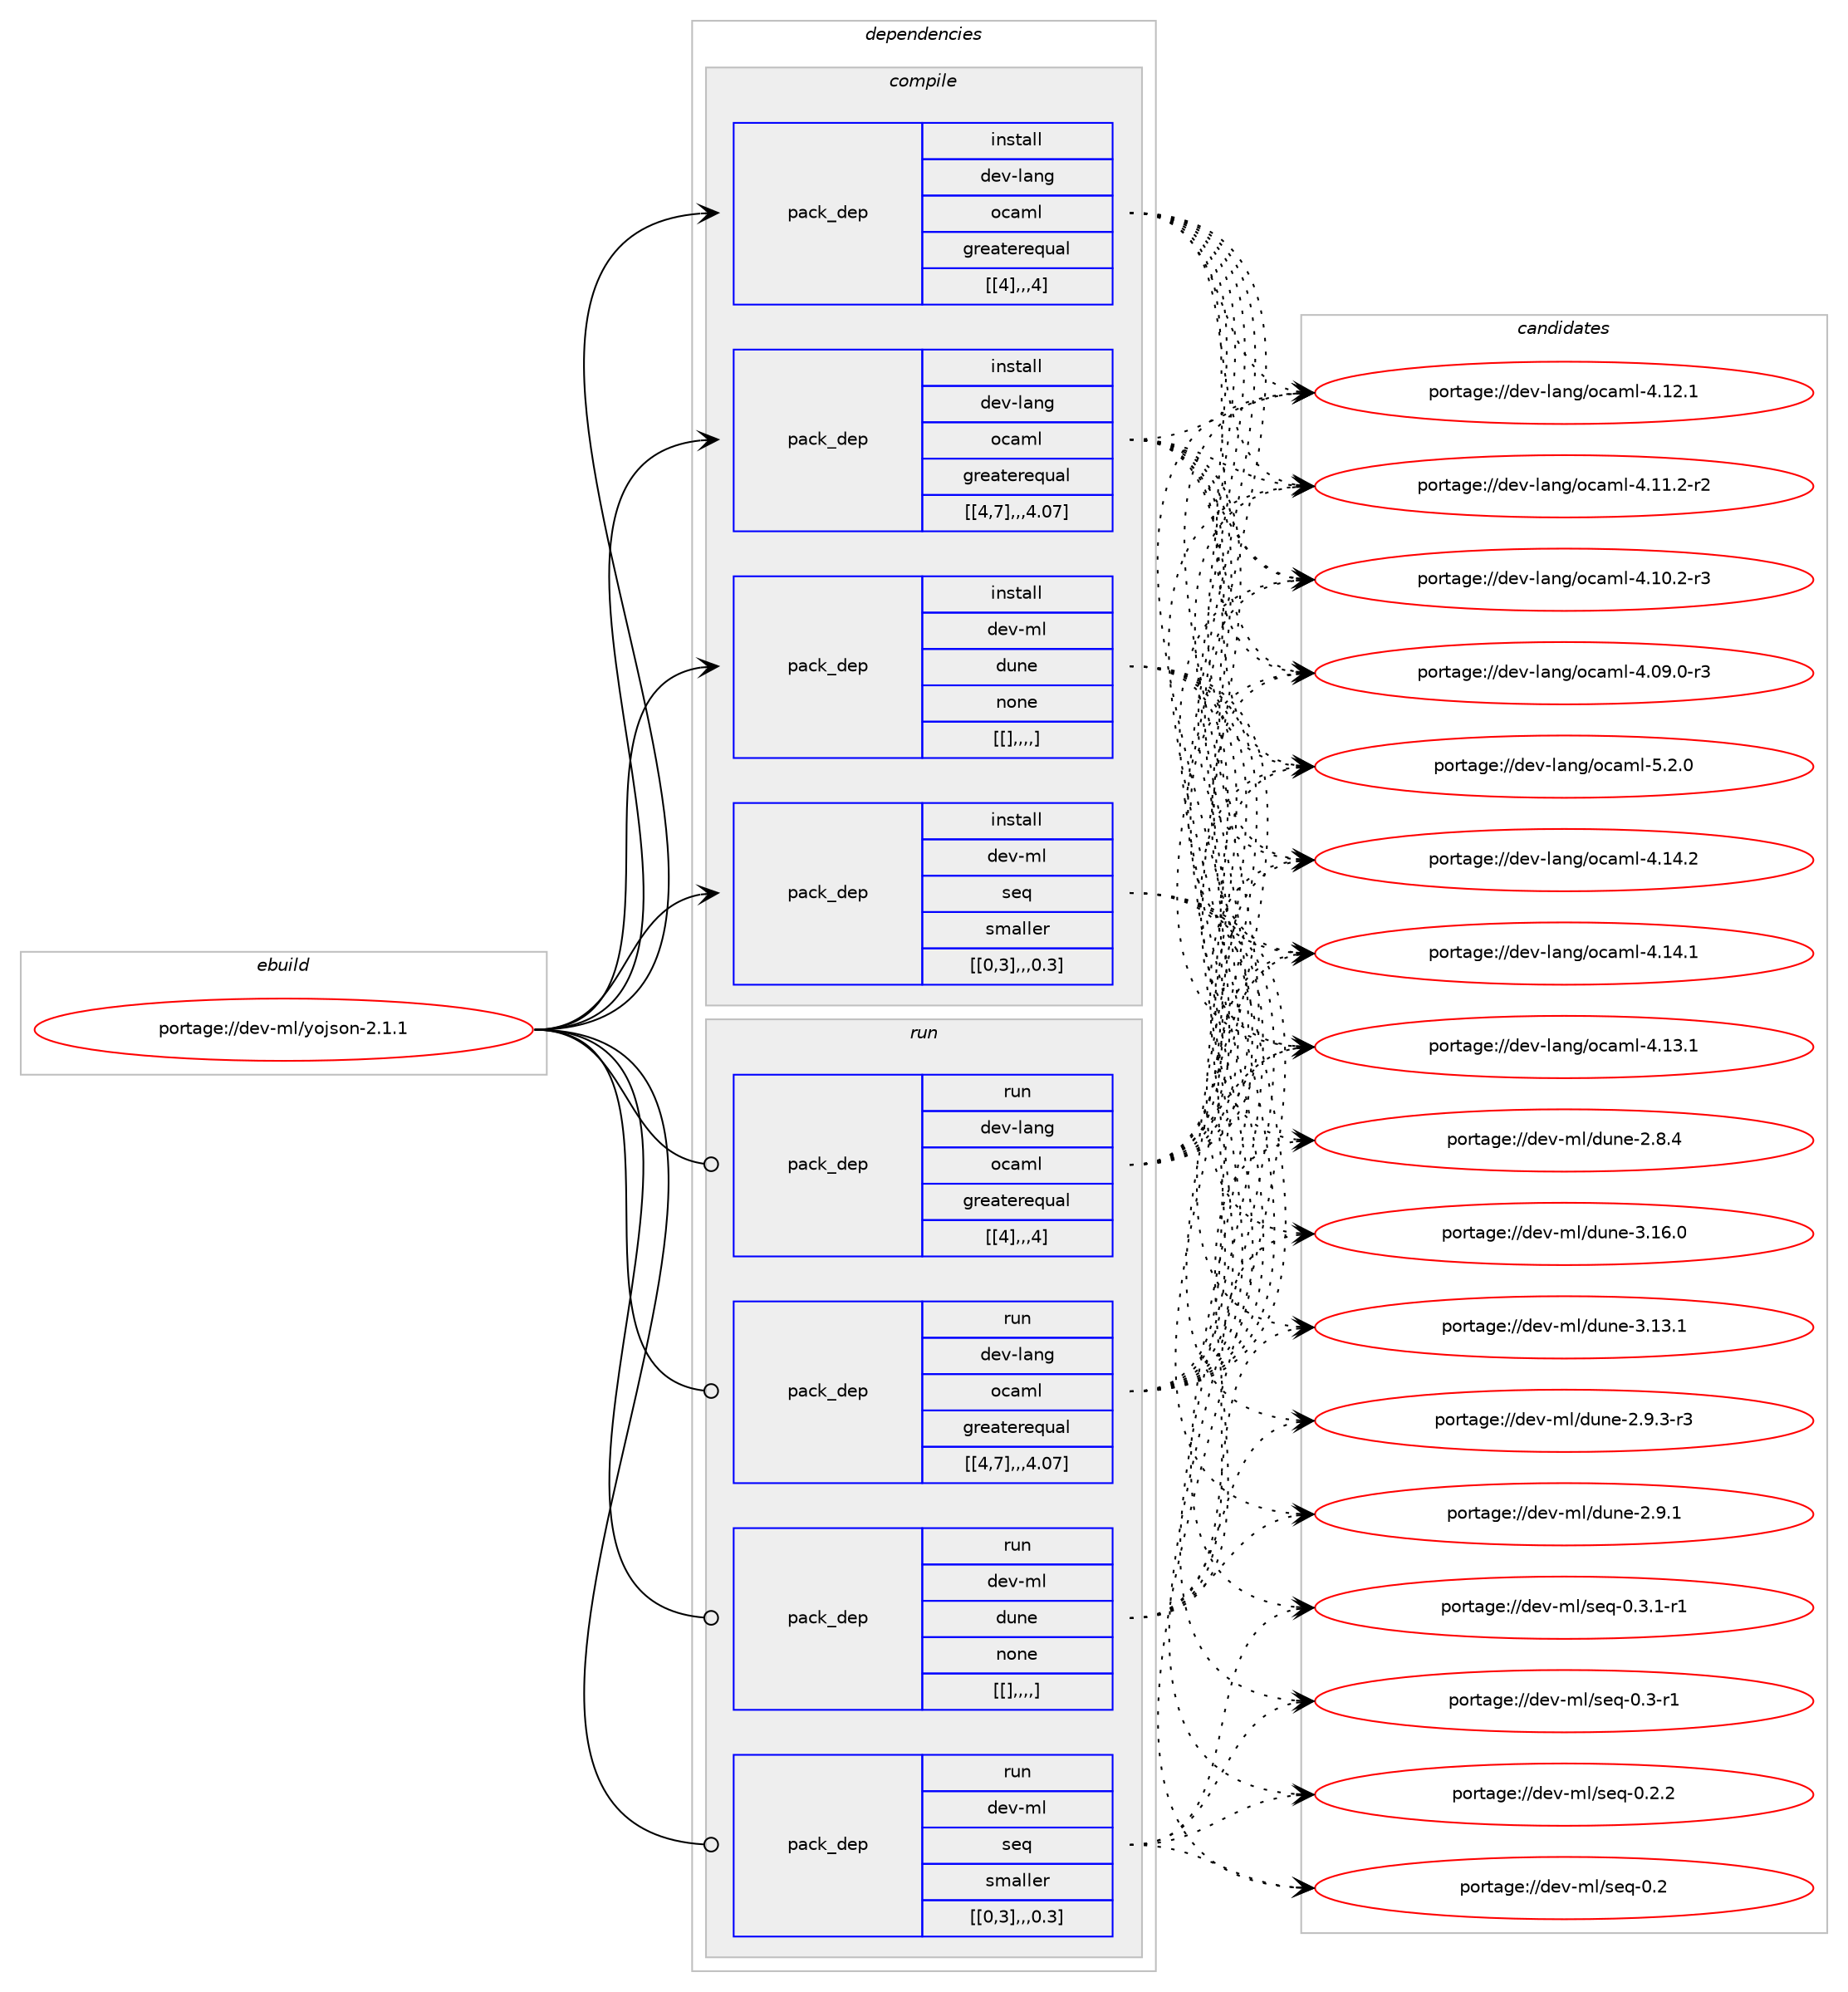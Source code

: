 digraph prolog {

# *************
# Graph options
# *************

newrank=true;
concentrate=true;
compound=true;
graph [rankdir=LR,fontname=Helvetica,fontsize=10,ranksep=1.5];#, ranksep=2.5, nodesep=0.2];
edge  [arrowhead=vee];
node  [fontname=Helvetica,fontsize=10];

# **********
# The ebuild
# **********

subgraph cluster_leftcol {
color=gray;
label=<<i>ebuild</i>>;
id [label="portage://dev-ml/yojson-2.1.1", color=red, width=4, href="../dev-ml/yojson-2.1.1.svg"];
}

# ****************
# The dependencies
# ****************

subgraph cluster_midcol {
color=gray;
label=<<i>dependencies</i>>;
subgraph cluster_compile {
fillcolor="#eeeeee";
style=filled;
label=<<i>compile</i>>;
subgraph pack94830 {
dependency126286 [label=<<TABLE BORDER="0" CELLBORDER="1" CELLSPACING="0" CELLPADDING="4" WIDTH="220"><TR><TD ROWSPAN="6" CELLPADDING="30">pack_dep</TD></TR><TR><TD WIDTH="110">install</TD></TR><TR><TD>dev-lang</TD></TR><TR><TD>ocaml</TD></TR><TR><TD>greaterequal</TD></TR><TR><TD>[[4],,,4]</TD></TR></TABLE>>, shape=none, color=blue];
}
id:e -> dependency126286:w [weight=20,style="solid",arrowhead="vee"];
subgraph pack94831 {
dependency126287 [label=<<TABLE BORDER="0" CELLBORDER="1" CELLSPACING="0" CELLPADDING="4" WIDTH="220"><TR><TD ROWSPAN="6" CELLPADDING="30">pack_dep</TD></TR><TR><TD WIDTH="110">install</TD></TR><TR><TD>dev-lang</TD></TR><TR><TD>ocaml</TD></TR><TR><TD>greaterequal</TD></TR><TR><TD>[[4,7],,,4.07]</TD></TR></TABLE>>, shape=none, color=blue];
}
id:e -> dependency126287:w [weight=20,style="solid",arrowhead="vee"];
subgraph pack94832 {
dependency126288 [label=<<TABLE BORDER="0" CELLBORDER="1" CELLSPACING="0" CELLPADDING="4" WIDTH="220"><TR><TD ROWSPAN="6" CELLPADDING="30">pack_dep</TD></TR><TR><TD WIDTH="110">install</TD></TR><TR><TD>dev-ml</TD></TR><TR><TD>dune</TD></TR><TR><TD>none</TD></TR><TR><TD>[[],,,,]</TD></TR></TABLE>>, shape=none, color=blue];
}
id:e -> dependency126288:w [weight=20,style="solid",arrowhead="vee"];
subgraph pack94833 {
dependency126289 [label=<<TABLE BORDER="0" CELLBORDER="1" CELLSPACING="0" CELLPADDING="4" WIDTH="220"><TR><TD ROWSPAN="6" CELLPADDING="30">pack_dep</TD></TR><TR><TD WIDTH="110">install</TD></TR><TR><TD>dev-ml</TD></TR><TR><TD>seq</TD></TR><TR><TD>smaller</TD></TR><TR><TD>[[0,3],,,0.3]</TD></TR></TABLE>>, shape=none, color=blue];
}
id:e -> dependency126289:w [weight=20,style="solid",arrowhead="vee"];
}
subgraph cluster_compileandrun {
fillcolor="#eeeeee";
style=filled;
label=<<i>compile and run</i>>;
}
subgraph cluster_run {
fillcolor="#eeeeee";
style=filled;
label=<<i>run</i>>;
subgraph pack94834 {
dependency126290 [label=<<TABLE BORDER="0" CELLBORDER="1" CELLSPACING="0" CELLPADDING="4" WIDTH="220"><TR><TD ROWSPAN="6" CELLPADDING="30">pack_dep</TD></TR><TR><TD WIDTH="110">run</TD></TR><TR><TD>dev-lang</TD></TR><TR><TD>ocaml</TD></TR><TR><TD>greaterequal</TD></TR><TR><TD>[[4],,,4]</TD></TR></TABLE>>, shape=none, color=blue];
}
id:e -> dependency126290:w [weight=20,style="solid",arrowhead="odot"];
subgraph pack94835 {
dependency126291 [label=<<TABLE BORDER="0" CELLBORDER="1" CELLSPACING="0" CELLPADDING="4" WIDTH="220"><TR><TD ROWSPAN="6" CELLPADDING="30">pack_dep</TD></TR><TR><TD WIDTH="110">run</TD></TR><TR><TD>dev-lang</TD></TR><TR><TD>ocaml</TD></TR><TR><TD>greaterequal</TD></TR><TR><TD>[[4,7],,,4.07]</TD></TR></TABLE>>, shape=none, color=blue];
}
id:e -> dependency126291:w [weight=20,style="solid",arrowhead="odot"];
subgraph pack94836 {
dependency126292 [label=<<TABLE BORDER="0" CELLBORDER="1" CELLSPACING="0" CELLPADDING="4" WIDTH="220"><TR><TD ROWSPAN="6" CELLPADDING="30">pack_dep</TD></TR><TR><TD WIDTH="110">run</TD></TR><TR><TD>dev-ml</TD></TR><TR><TD>dune</TD></TR><TR><TD>none</TD></TR><TR><TD>[[],,,,]</TD></TR></TABLE>>, shape=none, color=blue];
}
id:e -> dependency126292:w [weight=20,style="solid",arrowhead="odot"];
subgraph pack94837 {
dependency126293 [label=<<TABLE BORDER="0" CELLBORDER="1" CELLSPACING="0" CELLPADDING="4" WIDTH="220"><TR><TD ROWSPAN="6" CELLPADDING="30">pack_dep</TD></TR><TR><TD WIDTH="110">run</TD></TR><TR><TD>dev-ml</TD></TR><TR><TD>seq</TD></TR><TR><TD>smaller</TD></TR><TR><TD>[[0,3],,,0.3]</TD></TR></TABLE>>, shape=none, color=blue];
}
id:e -> dependency126293:w [weight=20,style="solid",arrowhead="odot"];
}
}

# **************
# The candidates
# **************

subgraph cluster_choices {
rank=same;
color=gray;
label=<<i>candidates</i>>;

subgraph choice94830 {
color=black;
nodesep=1;
choice1001011184510897110103471119997109108455346504648 [label="portage://dev-lang/ocaml-5.2.0", color=red, width=4,href="../dev-lang/ocaml-5.2.0.svg"];
choice100101118451089711010347111999710910845524649524650 [label="portage://dev-lang/ocaml-4.14.2", color=red, width=4,href="../dev-lang/ocaml-4.14.2.svg"];
choice100101118451089711010347111999710910845524649524649 [label="portage://dev-lang/ocaml-4.14.1", color=red, width=4,href="../dev-lang/ocaml-4.14.1.svg"];
choice100101118451089711010347111999710910845524649514649 [label="portage://dev-lang/ocaml-4.13.1", color=red, width=4,href="../dev-lang/ocaml-4.13.1.svg"];
choice100101118451089711010347111999710910845524649504649 [label="portage://dev-lang/ocaml-4.12.1", color=red, width=4,href="../dev-lang/ocaml-4.12.1.svg"];
choice1001011184510897110103471119997109108455246494946504511450 [label="portage://dev-lang/ocaml-4.11.2-r2", color=red, width=4,href="../dev-lang/ocaml-4.11.2-r2.svg"];
choice1001011184510897110103471119997109108455246494846504511451 [label="portage://dev-lang/ocaml-4.10.2-r3", color=red, width=4,href="../dev-lang/ocaml-4.10.2-r3.svg"];
choice1001011184510897110103471119997109108455246485746484511451 [label="portage://dev-lang/ocaml-4.09.0-r3", color=red, width=4,href="../dev-lang/ocaml-4.09.0-r3.svg"];
dependency126286:e -> choice1001011184510897110103471119997109108455346504648:w [style=dotted,weight="100"];
dependency126286:e -> choice100101118451089711010347111999710910845524649524650:w [style=dotted,weight="100"];
dependency126286:e -> choice100101118451089711010347111999710910845524649524649:w [style=dotted,weight="100"];
dependency126286:e -> choice100101118451089711010347111999710910845524649514649:w [style=dotted,weight="100"];
dependency126286:e -> choice100101118451089711010347111999710910845524649504649:w [style=dotted,weight="100"];
dependency126286:e -> choice1001011184510897110103471119997109108455246494946504511450:w [style=dotted,weight="100"];
dependency126286:e -> choice1001011184510897110103471119997109108455246494846504511451:w [style=dotted,weight="100"];
dependency126286:e -> choice1001011184510897110103471119997109108455246485746484511451:w [style=dotted,weight="100"];
}
subgraph choice94831 {
color=black;
nodesep=1;
choice1001011184510897110103471119997109108455346504648 [label="portage://dev-lang/ocaml-5.2.0", color=red, width=4,href="../dev-lang/ocaml-5.2.0.svg"];
choice100101118451089711010347111999710910845524649524650 [label="portage://dev-lang/ocaml-4.14.2", color=red, width=4,href="../dev-lang/ocaml-4.14.2.svg"];
choice100101118451089711010347111999710910845524649524649 [label="portage://dev-lang/ocaml-4.14.1", color=red, width=4,href="../dev-lang/ocaml-4.14.1.svg"];
choice100101118451089711010347111999710910845524649514649 [label="portage://dev-lang/ocaml-4.13.1", color=red, width=4,href="../dev-lang/ocaml-4.13.1.svg"];
choice100101118451089711010347111999710910845524649504649 [label="portage://dev-lang/ocaml-4.12.1", color=red, width=4,href="../dev-lang/ocaml-4.12.1.svg"];
choice1001011184510897110103471119997109108455246494946504511450 [label="portage://dev-lang/ocaml-4.11.2-r2", color=red, width=4,href="../dev-lang/ocaml-4.11.2-r2.svg"];
choice1001011184510897110103471119997109108455246494846504511451 [label="portage://dev-lang/ocaml-4.10.2-r3", color=red, width=4,href="../dev-lang/ocaml-4.10.2-r3.svg"];
choice1001011184510897110103471119997109108455246485746484511451 [label="portage://dev-lang/ocaml-4.09.0-r3", color=red, width=4,href="../dev-lang/ocaml-4.09.0-r3.svg"];
dependency126287:e -> choice1001011184510897110103471119997109108455346504648:w [style=dotted,weight="100"];
dependency126287:e -> choice100101118451089711010347111999710910845524649524650:w [style=dotted,weight="100"];
dependency126287:e -> choice100101118451089711010347111999710910845524649524649:w [style=dotted,weight="100"];
dependency126287:e -> choice100101118451089711010347111999710910845524649514649:w [style=dotted,weight="100"];
dependency126287:e -> choice100101118451089711010347111999710910845524649504649:w [style=dotted,weight="100"];
dependency126287:e -> choice1001011184510897110103471119997109108455246494946504511450:w [style=dotted,weight="100"];
dependency126287:e -> choice1001011184510897110103471119997109108455246494846504511451:w [style=dotted,weight="100"];
dependency126287:e -> choice1001011184510897110103471119997109108455246485746484511451:w [style=dotted,weight="100"];
}
subgraph choice94832 {
color=black;
nodesep=1;
choice100101118451091084710011711010145514649544648 [label="portage://dev-ml/dune-3.16.0", color=red, width=4,href="../dev-ml/dune-3.16.0.svg"];
choice100101118451091084710011711010145514649514649 [label="portage://dev-ml/dune-3.13.1", color=red, width=4,href="../dev-ml/dune-3.13.1.svg"];
choice10010111845109108471001171101014550465746514511451 [label="portage://dev-ml/dune-2.9.3-r3", color=red, width=4,href="../dev-ml/dune-2.9.3-r3.svg"];
choice1001011184510910847100117110101455046574649 [label="portage://dev-ml/dune-2.9.1", color=red, width=4,href="../dev-ml/dune-2.9.1.svg"];
choice1001011184510910847100117110101455046564652 [label="portage://dev-ml/dune-2.8.4", color=red, width=4,href="../dev-ml/dune-2.8.4.svg"];
dependency126288:e -> choice100101118451091084710011711010145514649544648:w [style=dotted,weight="100"];
dependency126288:e -> choice100101118451091084710011711010145514649514649:w [style=dotted,weight="100"];
dependency126288:e -> choice10010111845109108471001171101014550465746514511451:w [style=dotted,weight="100"];
dependency126288:e -> choice1001011184510910847100117110101455046574649:w [style=dotted,weight="100"];
dependency126288:e -> choice1001011184510910847100117110101455046564652:w [style=dotted,weight="100"];
}
subgraph choice94833 {
color=black;
nodesep=1;
choice10010111845109108471151011134548465146494511449 [label="portage://dev-ml/seq-0.3.1-r1", color=red, width=4,href="../dev-ml/seq-0.3.1-r1.svg"];
choice1001011184510910847115101113454846514511449 [label="portage://dev-ml/seq-0.3-r1", color=red, width=4,href="../dev-ml/seq-0.3-r1.svg"];
choice1001011184510910847115101113454846504650 [label="portage://dev-ml/seq-0.2.2", color=red, width=4,href="../dev-ml/seq-0.2.2.svg"];
choice100101118451091084711510111345484650 [label="portage://dev-ml/seq-0.2", color=red, width=4,href="../dev-ml/seq-0.2.svg"];
dependency126289:e -> choice10010111845109108471151011134548465146494511449:w [style=dotted,weight="100"];
dependency126289:e -> choice1001011184510910847115101113454846514511449:w [style=dotted,weight="100"];
dependency126289:e -> choice1001011184510910847115101113454846504650:w [style=dotted,weight="100"];
dependency126289:e -> choice100101118451091084711510111345484650:w [style=dotted,weight="100"];
}
subgraph choice94834 {
color=black;
nodesep=1;
choice1001011184510897110103471119997109108455346504648 [label="portage://dev-lang/ocaml-5.2.0", color=red, width=4,href="../dev-lang/ocaml-5.2.0.svg"];
choice100101118451089711010347111999710910845524649524650 [label="portage://dev-lang/ocaml-4.14.2", color=red, width=4,href="../dev-lang/ocaml-4.14.2.svg"];
choice100101118451089711010347111999710910845524649524649 [label="portage://dev-lang/ocaml-4.14.1", color=red, width=4,href="../dev-lang/ocaml-4.14.1.svg"];
choice100101118451089711010347111999710910845524649514649 [label="portage://dev-lang/ocaml-4.13.1", color=red, width=4,href="../dev-lang/ocaml-4.13.1.svg"];
choice100101118451089711010347111999710910845524649504649 [label="portage://dev-lang/ocaml-4.12.1", color=red, width=4,href="../dev-lang/ocaml-4.12.1.svg"];
choice1001011184510897110103471119997109108455246494946504511450 [label="portage://dev-lang/ocaml-4.11.2-r2", color=red, width=4,href="../dev-lang/ocaml-4.11.2-r2.svg"];
choice1001011184510897110103471119997109108455246494846504511451 [label="portage://dev-lang/ocaml-4.10.2-r3", color=red, width=4,href="../dev-lang/ocaml-4.10.2-r3.svg"];
choice1001011184510897110103471119997109108455246485746484511451 [label="portage://dev-lang/ocaml-4.09.0-r3", color=red, width=4,href="../dev-lang/ocaml-4.09.0-r3.svg"];
dependency126290:e -> choice1001011184510897110103471119997109108455346504648:w [style=dotted,weight="100"];
dependency126290:e -> choice100101118451089711010347111999710910845524649524650:w [style=dotted,weight="100"];
dependency126290:e -> choice100101118451089711010347111999710910845524649524649:w [style=dotted,weight="100"];
dependency126290:e -> choice100101118451089711010347111999710910845524649514649:w [style=dotted,weight="100"];
dependency126290:e -> choice100101118451089711010347111999710910845524649504649:w [style=dotted,weight="100"];
dependency126290:e -> choice1001011184510897110103471119997109108455246494946504511450:w [style=dotted,weight="100"];
dependency126290:e -> choice1001011184510897110103471119997109108455246494846504511451:w [style=dotted,weight="100"];
dependency126290:e -> choice1001011184510897110103471119997109108455246485746484511451:w [style=dotted,weight="100"];
}
subgraph choice94835 {
color=black;
nodesep=1;
choice1001011184510897110103471119997109108455346504648 [label="portage://dev-lang/ocaml-5.2.0", color=red, width=4,href="../dev-lang/ocaml-5.2.0.svg"];
choice100101118451089711010347111999710910845524649524650 [label="portage://dev-lang/ocaml-4.14.2", color=red, width=4,href="../dev-lang/ocaml-4.14.2.svg"];
choice100101118451089711010347111999710910845524649524649 [label="portage://dev-lang/ocaml-4.14.1", color=red, width=4,href="../dev-lang/ocaml-4.14.1.svg"];
choice100101118451089711010347111999710910845524649514649 [label="portage://dev-lang/ocaml-4.13.1", color=red, width=4,href="../dev-lang/ocaml-4.13.1.svg"];
choice100101118451089711010347111999710910845524649504649 [label="portage://dev-lang/ocaml-4.12.1", color=red, width=4,href="../dev-lang/ocaml-4.12.1.svg"];
choice1001011184510897110103471119997109108455246494946504511450 [label="portage://dev-lang/ocaml-4.11.2-r2", color=red, width=4,href="../dev-lang/ocaml-4.11.2-r2.svg"];
choice1001011184510897110103471119997109108455246494846504511451 [label="portage://dev-lang/ocaml-4.10.2-r3", color=red, width=4,href="../dev-lang/ocaml-4.10.2-r3.svg"];
choice1001011184510897110103471119997109108455246485746484511451 [label="portage://dev-lang/ocaml-4.09.0-r3", color=red, width=4,href="../dev-lang/ocaml-4.09.0-r3.svg"];
dependency126291:e -> choice1001011184510897110103471119997109108455346504648:w [style=dotted,weight="100"];
dependency126291:e -> choice100101118451089711010347111999710910845524649524650:w [style=dotted,weight="100"];
dependency126291:e -> choice100101118451089711010347111999710910845524649524649:w [style=dotted,weight="100"];
dependency126291:e -> choice100101118451089711010347111999710910845524649514649:w [style=dotted,weight="100"];
dependency126291:e -> choice100101118451089711010347111999710910845524649504649:w [style=dotted,weight="100"];
dependency126291:e -> choice1001011184510897110103471119997109108455246494946504511450:w [style=dotted,weight="100"];
dependency126291:e -> choice1001011184510897110103471119997109108455246494846504511451:w [style=dotted,weight="100"];
dependency126291:e -> choice1001011184510897110103471119997109108455246485746484511451:w [style=dotted,weight="100"];
}
subgraph choice94836 {
color=black;
nodesep=1;
choice100101118451091084710011711010145514649544648 [label="portage://dev-ml/dune-3.16.0", color=red, width=4,href="../dev-ml/dune-3.16.0.svg"];
choice100101118451091084710011711010145514649514649 [label="portage://dev-ml/dune-3.13.1", color=red, width=4,href="../dev-ml/dune-3.13.1.svg"];
choice10010111845109108471001171101014550465746514511451 [label="portage://dev-ml/dune-2.9.3-r3", color=red, width=4,href="../dev-ml/dune-2.9.3-r3.svg"];
choice1001011184510910847100117110101455046574649 [label="portage://dev-ml/dune-2.9.1", color=red, width=4,href="../dev-ml/dune-2.9.1.svg"];
choice1001011184510910847100117110101455046564652 [label="portage://dev-ml/dune-2.8.4", color=red, width=4,href="../dev-ml/dune-2.8.4.svg"];
dependency126292:e -> choice100101118451091084710011711010145514649544648:w [style=dotted,weight="100"];
dependency126292:e -> choice100101118451091084710011711010145514649514649:w [style=dotted,weight="100"];
dependency126292:e -> choice10010111845109108471001171101014550465746514511451:w [style=dotted,weight="100"];
dependency126292:e -> choice1001011184510910847100117110101455046574649:w [style=dotted,weight="100"];
dependency126292:e -> choice1001011184510910847100117110101455046564652:w [style=dotted,weight="100"];
}
subgraph choice94837 {
color=black;
nodesep=1;
choice10010111845109108471151011134548465146494511449 [label="portage://dev-ml/seq-0.3.1-r1", color=red, width=4,href="../dev-ml/seq-0.3.1-r1.svg"];
choice1001011184510910847115101113454846514511449 [label="portage://dev-ml/seq-0.3-r1", color=red, width=4,href="../dev-ml/seq-0.3-r1.svg"];
choice1001011184510910847115101113454846504650 [label="portage://dev-ml/seq-0.2.2", color=red, width=4,href="../dev-ml/seq-0.2.2.svg"];
choice100101118451091084711510111345484650 [label="portage://dev-ml/seq-0.2", color=red, width=4,href="../dev-ml/seq-0.2.svg"];
dependency126293:e -> choice10010111845109108471151011134548465146494511449:w [style=dotted,weight="100"];
dependency126293:e -> choice1001011184510910847115101113454846514511449:w [style=dotted,weight="100"];
dependency126293:e -> choice1001011184510910847115101113454846504650:w [style=dotted,weight="100"];
dependency126293:e -> choice100101118451091084711510111345484650:w [style=dotted,weight="100"];
}
}

}

